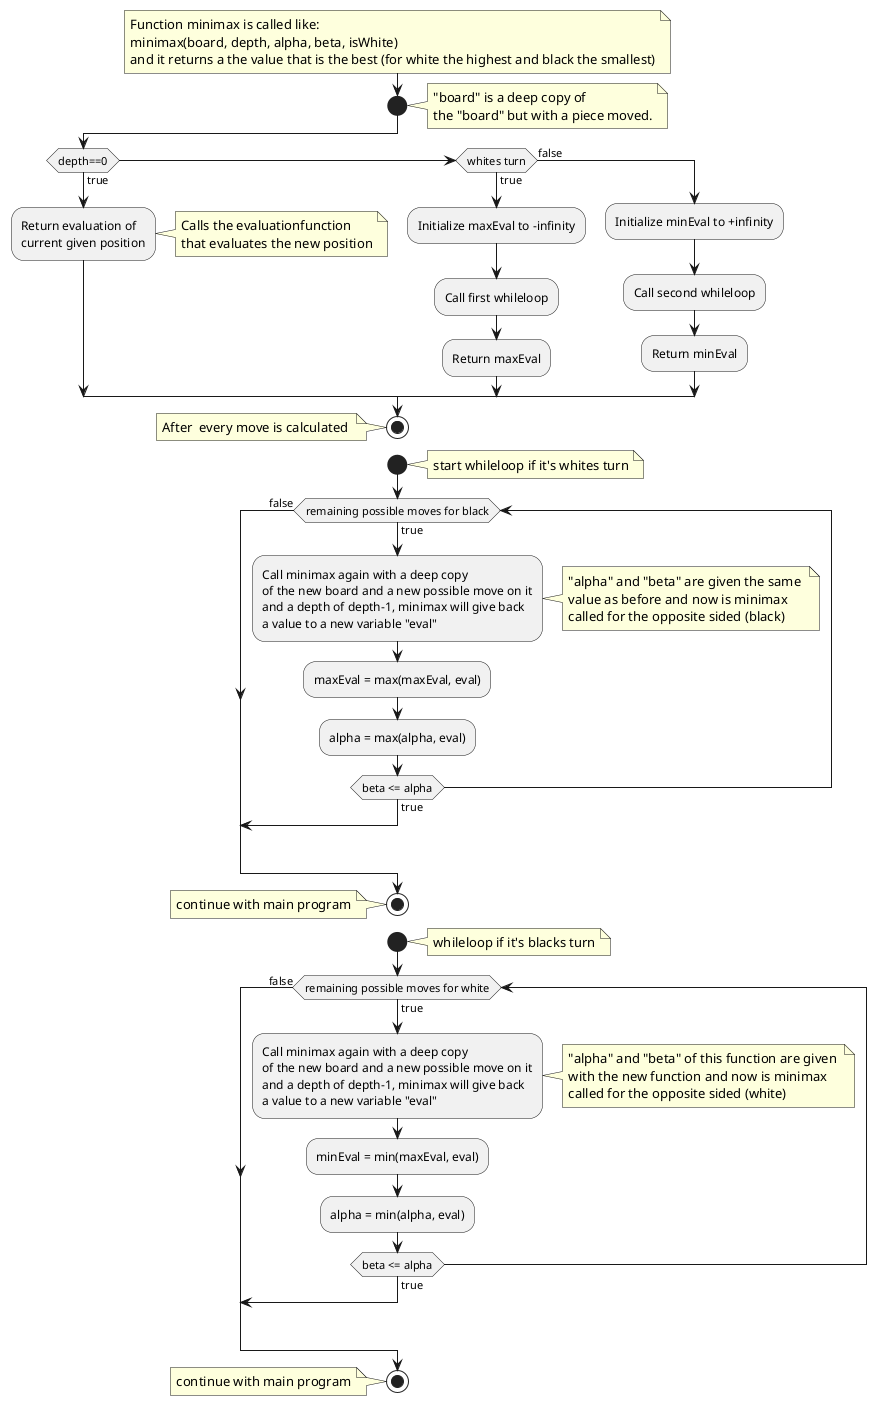 @startuml alpha beta algoritme
note
  Function minimax is called like:
  minimax(board, depth, alpha, beta, isWhite)
  and it returns a the value that is the best (for white the highest and black the smallest)
end note
start
note right
  "board" is a deep copy of 
  the "board" but with a piece moved.
end note
if (depth==0) then (true)
  :Return evaluation of 
  current given position;
  note right
    Calls the evaluationfunction 
    that evaluates the new position
  end note

 else if (whites turn) then (true)
  :Initialize maxEval to -infinity;
  :Call first whileloop;
  :Return maxEval;
else (false)
  :Initialize minEval to +infinity;
  :Call second whileloop;
  :Return minEval;
endif
stop

note
  After  every move is calculated 
end note

start
note right
  start whileloop if it's whites turn
end note
  while(remaining possible moves for black) is (true)
    :Call minimax again with a deep copy 
    of the new board and a new possible move on it
    and a depth of depth-1, minimax will give back
    a value to a new variable "eval";
    note right
      "alpha" and "beta" are given the same 
      value as before and now is minimax 
      called for the opposite sided (black)
    end note
    :maxEval = max(maxEval, eval);
    :alpha = max(alpha, eval);
    if (beta <= alpha) is (true) then
      break
    endif
  endwhile (false)
stop
note left
  continue with main program
end note

start 
note right
  whileloop if it's blacks turn
end note
while(remaining possible moves for white) is (true)
    :Call minimax again with a deep copy 
    of the new board and a new possible move on it
    and a depth of depth-1, minimax will give back
    a value to a new variable "eval";
    note right
      "alpha" and "beta" of this function are given 
      with the new function and now is minimax 
      called for the opposite sided (white)
    end note
    :minEval = min(maxEval, eval);
    :alpha = min(alpha, eval);
    if (beta <= alpha) is (true) then
      break
    endif
  endwhile (false)
stop
note left 
  continue with main program
end note
@enduml
